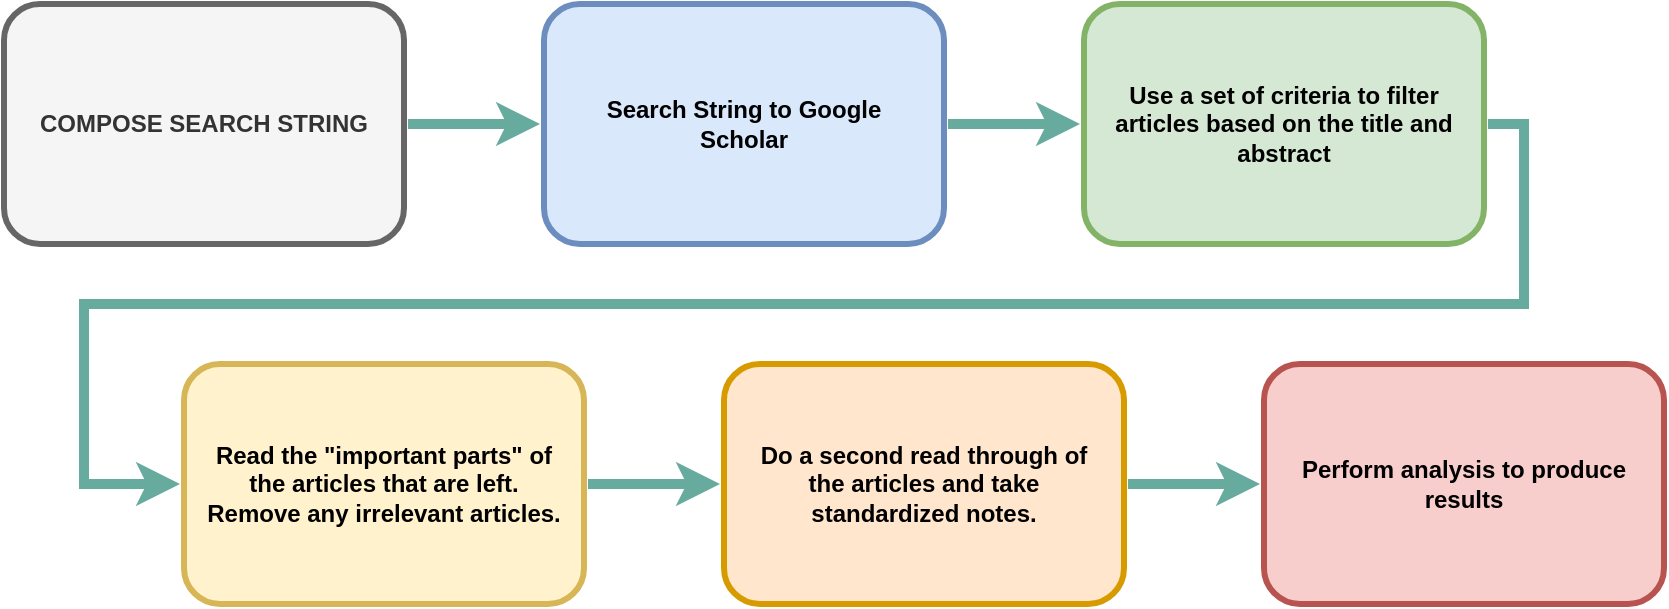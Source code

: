 <mxfile version="24.2.2" type="github">
  <diagram name="Page-1" id="BsYk32cfhp_2MOD4r0VO">
    <mxGraphModel dx="1742" dy="1902" grid="1" gridSize="10" guides="1" tooltips="1" connect="1" arrows="1" fold="1" page="1" pageScale="1" pageWidth="1920" pageHeight="1200" math="0" shadow="0">
      <root>
        <mxCell id="0" />
        <mxCell id="1" parent="0" />
        <mxCell id="jSSWAZBEcn8jykP_gZoJ-7" style="edgeStyle=orthogonalEdgeStyle;rounded=0;orthogonalLoop=1;jettySize=auto;html=1;exitX=1;exitY=0.5;exitDx=0;exitDy=0;entryX=0;entryY=0.5;entryDx=0;entryDy=0;strokeWidth=5;strokeColor=#67AB9F;" parent="1" source="jSSWAZBEcn8jykP_gZoJ-1" target="jSSWAZBEcn8jykP_gZoJ-2" edge="1">
          <mxGeometry relative="1" as="geometry" />
        </mxCell>
        <mxCell id="jSSWAZBEcn8jykP_gZoJ-1" value="COMPOSE SEARCH STRING" style="rounded=1;whiteSpace=wrap;html=1;fillColor=#f5f5f5;strokeColor=#666666;fontColor=#333333;fontStyle=1;strokeWidth=3;perimeterSpacing=2;glass=0;shadow=0;labelBackgroundColor=none;labelBorderColor=none;textShadow=0;spacingTop=0;spacing=9;" parent="1" vertex="1">
          <mxGeometry x="150" y="240" width="200" height="120" as="geometry" />
        </mxCell>
        <mxCell id="jSSWAZBEcn8jykP_gZoJ-8" style="edgeStyle=orthogonalEdgeStyle;rounded=0;orthogonalLoop=1;jettySize=auto;html=1;strokeWidth=5;strokeColor=#67AB9F;" parent="1" source="jSSWAZBEcn8jykP_gZoJ-2" target="jSSWAZBEcn8jykP_gZoJ-3" edge="1">
          <mxGeometry relative="1" as="geometry" />
        </mxCell>
        <mxCell id="jSSWAZBEcn8jykP_gZoJ-2" value="&lt;div&gt;Search String to Google Scholar&lt;/div&gt;" style="rounded=1;whiteSpace=wrap;html=1;fillColor=#dae8fc;strokeColor=#6c8ebf;fontStyle=1;strokeWidth=3;perimeterSpacing=2;glass=0;shadow=0;labelBackgroundColor=none;labelBorderColor=none;textShadow=0;spacingTop=0;spacing=9;" parent="1" vertex="1">
          <mxGeometry x="420" y="240" width="200" height="120" as="geometry" />
        </mxCell>
        <mxCell id="jSSWAZBEcn8jykP_gZoJ-9" style="edgeStyle=orthogonalEdgeStyle;rounded=0;orthogonalLoop=1;jettySize=auto;html=1;exitX=1;exitY=0.5;exitDx=0;exitDy=0;entryX=0;entryY=0.5;entryDx=0;entryDy=0;strokeWidth=5;strokeColor=#67AB9F;" parent="1" source="jSSWAZBEcn8jykP_gZoJ-3" target="jSSWAZBEcn8jykP_gZoJ-4" edge="1">
          <mxGeometry relative="1" as="geometry">
            <Array as="points">
              <mxPoint x="910" y="300" />
              <mxPoint x="910" y="390" />
              <mxPoint x="190" y="390" />
              <mxPoint x="190" y="480" />
            </Array>
          </mxGeometry>
        </mxCell>
        <mxCell id="jSSWAZBEcn8jykP_gZoJ-3" value="Use a set of criteria to filter articles based on the title and abstract" style="rounded=1;whiteSpace=wrap;html=1;fillColor=#d5e8d4;strokeColor=#82b366;fontStyle=1;strokeWidth=3;perimeterSpacing=2;glass=0;shadow=0;labelBackgroundColor=none;labelBorderColor=none;textShadow=0;spacingTop=0;spacing=9;" parent="1" vertex="1">
          <mxGeometry x="690" y="240" width="200" height="120" as="geometry" />
        </mxCell>
        <mxCell id="jSSWAZBEcn8jykP_gZoJ-10" style="edgeStyle=orthogonalEdgeStyle;rounded=0;orthogonalLoop=1;jettySize=auto;html=1;exitX=1;exitY=0.5;exitDx=0;exitDy=0;entryX=0;entryY=0.5;entryDx=0;entryDy=0;strokeWidth=5;strokeColor=#67AB9F;" parent="1" source="jSSWAZBEcn8jykP_gZoJ-4" target="jSSWAZBEcn8jykP_gZoJ-5" edge="1">
          <mxGeometry relative="1" as="geometry" />
        </mxCell>
        <mxCell id="jSSWAZBEcn8jykP_gZoJ-4" value="&lt;div&gt;Read the &quot;important parts&quot; of the articles that are left. Remove any irrelevant articles.&lt;/div&gt;" style="rounded=1;whiteSpace=wrap;html=1;fillColor=#fff2cc;strokeColor=#d6b656;fontStyle=1;strokeWidth=3;perimeterSpacing=2;glass=0;shadow=0;labelBackgroundColor=none;labelBorderColor=none;textShadow=0;spacingTop=0;spacing=9;" parent="1" vertex="1">
          <mxGeometry x="240" y="420" width="200" height="120" as="geometry" />
        </mxCell>
        <mxCell id="jSSWAZBEcn8jykP_gZoJ-11" style="edgeStyle=orthogonalEdgeStyle;rounded=0;orthogonalLoop=1;jettySize=auto;html=1;entryX=0;entryY=0.5;entryDx=0;entryDy=0;strokeWidth=5;strokeColor=#67AB9F;" parent="1" source="jSSWAZBEcn8jykP_gZoJ-5" target="jSSWAZBEcn8jykP_gZoJ-6" edge="1">
          <mxGeometry relative="1" as="geometry" />
        </mxCell>
        <mxCell id="jSSWAZBEcn8jykP_gZoJ-5" value="Do a second read through of the articles and take standardized notes." style="rounded=1;whiteSpace=wrap;html=1;fillColor=#ffe6cc;strokeColor=#d79b00;fontStyle=1;strokeWidth=3;perimeterSpacing=2;glass=0;shadow=0;labelBackgroundColor=none;labelBorderColor=none;textShadow=0;spacingTop=0;spacing=9;" parent="1" vertex="1">
          <mxGeometry x="510" y="420" width="200" height="120" as="geometry" />
        </mxCell>
        <mxCell id="jSSWAZBEcn8jykP_gZoJ-6" value="Perform analysis to produce results" style="rounded=1;whiteSpace=wrap;html=1;fillColor=#f8cecc;strokeColor=#b85450;fontStyle=1;strokeWidth=3;perimeterSpacing=2;glass=0;shadow=0;labelBackgroundColor=none;labelBorderColor=none;textShadow=0;spacingTop=0;spacing=9;" parent="1" vertex="1">
          <mxGeometry x="780" y="420" width="200" height="120" as="geometry" />
        </mxCell>
      </root>
    </mxGraphModel>
  </diagram>
</mxfile>
